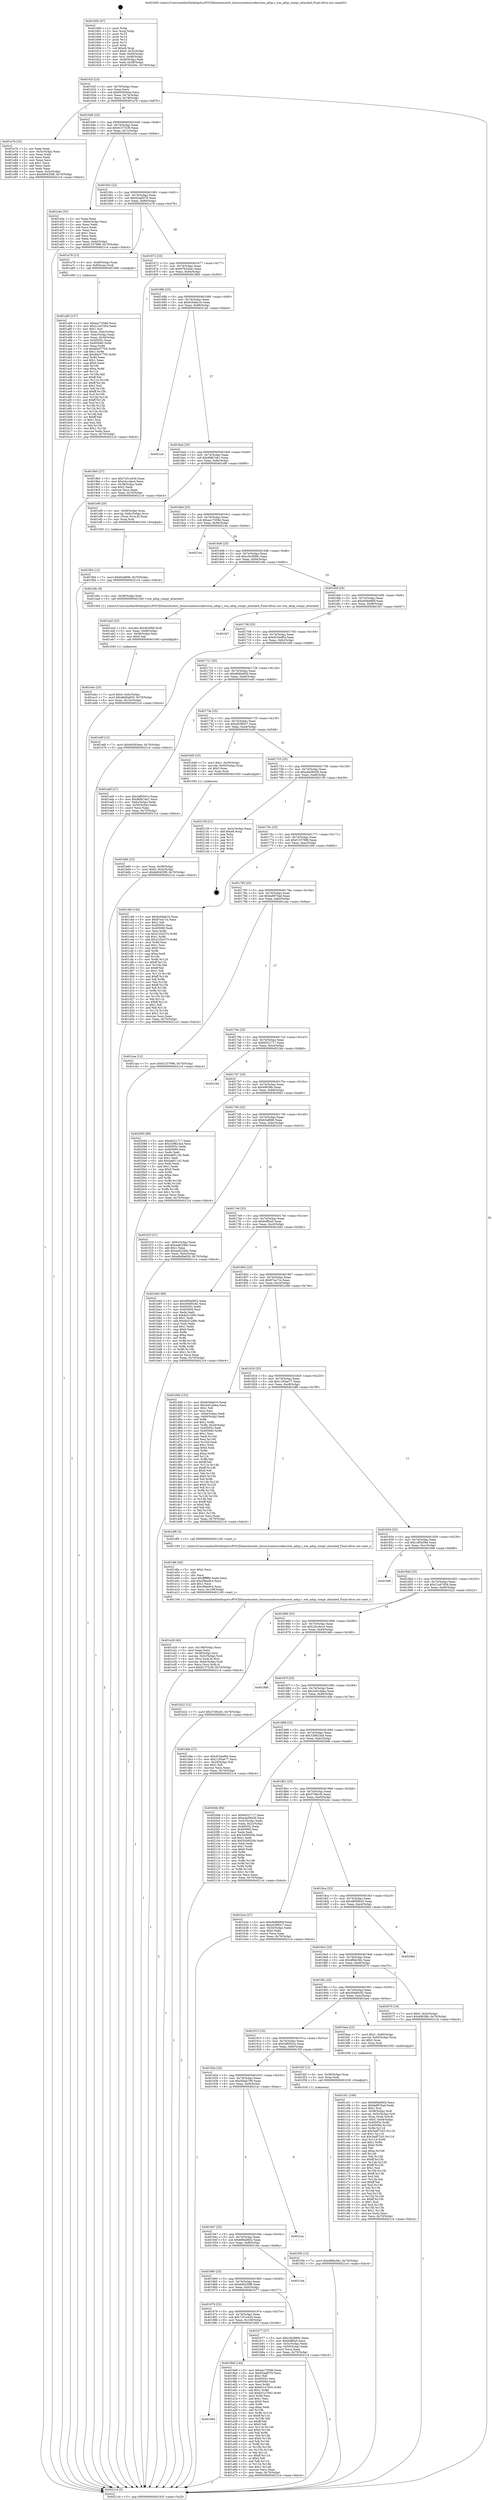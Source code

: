 digraph "0x401600" {
  label = "0x401600 (/mnt/c/Users/mathe/Desktop/tcc/POCII/binaries/extr_linuxsoundsoccodecswm_adsp.c_wm_adsp_compr_attached_Final-ollvm.out::main(0))"
  labelloc = "t"
  node[shape=record]

  Entry [label="",width=0.3,height=0.3,shape=circle,fillcolor=black,style=filled]
  "0x40162f" [label="{
     0x40162f [23]\l
     | [instrs]\l
     &nbsp;&nbsp;0x40162f \<+3\>: mov -0x70(%rbp),%eax\l
     &nbsp;&nbsp;0x401632 \<+2\>: mov %eax,%ecx\l
     &nbsp;&nbsp;0x401634 \<+6\>: sub $0x84593eee,%ecx\l
     &nbsp;&nbsp;0x40163a \<+3\>: mov %eax,-0x74(%rbp)\l
     &nbsp;&nbsp;0x40163d \<+3\>: mov %ecx,-0x78(%rbp)\l
     &nbsp;&nbsp;0x401640 \<+6\>: je 0000000000401e7b \<main+0x87b\>\l
  }"]
  "0x401e7b" [label="{
     0x401e7b [33]\l
     | [instrs]\l
     &nbsp;&nbsp;0x401e7b \<+2\>: xor %eax,%eax\l
     &nbsp;&nbsp;0x401e7d \<+3\>: mov -0x5c(%rbp),%ecx\l
     &nbsp;&nbsp;0x401e80 \<+2\>: mov %eax,%edx\l
     &nbsp;&nbsp;0x401e82 \<+2\>: sub %ecx,%edx\l
     &nbsp;&nbsp;0x401e84 \<+2\>: mov %eax,%ecx\l
     &nbsp;&nbsp;0x401e86 \<+3\>: sub $0x1,%ecx\l
     &nbsp;&nbsp;0x401e89 \<+2\>: add %ecx,%edx\l
     &nbsp;&nbsp;0x401e8b \<+2\>: sub %edx,%eax\l
     &nbsp;&nbsp;0x401e8d \<+3\>: mov %eax,-0x5c(%rbp)\l
     &nbsp;&nbsp;0x401e90 \<+7\>: movl $0x6d0435f8,-0x70(%rbp)\l
     &nbsp;&nbsp;0x401e97 \<+5\>: jmp 00000000004021c4 \<main+0xbc4\>\l
  }"]
  "0x401646" [label="{
     0x401646 [22]\l
     | [instrs]\l
     &nbsp;&nbsp;0x401646 \<+5\>: jmp 000000000040164b \<main+0x4b\>\l
     &nbsp;&nbsp;0x40164b \<+3\>: mov -0x74(%rbp),%eax\l
     &nbsp;&nbsp;0x40164e \<+5\>: sub $0x913731f0,%eax\l
     &nbsp;&nbsp;0x401653 \<+3\>: mov %eax,-0x7c(%rbp)\l
     &nbsp;&nbsp;0x401656 \<+6\>: je 0000000000401e4e \<main+0x84e\>\l
  }"]
  Exit [label="",width=0.3,height=0.3,shape=circle,fillcolor=black,style=filled,peripheries=2]
  "0x401e4e" [label="{
     0x401e4e [33]\l
     | [instrs]\l
     &nbsp;&nbsp;0x401e4e \<+2\>: xor %eax,%eax\l
     &nbsp;&nbsp;0x401e50 \<+3\>: mov -0x64(%rbp),%ecx\l
     &nbsp;&nbsp;0x401e53 \<+2\>: mov %eax,%edx\l
     &nbsp;&nbsp;0x401e55 \<+2\>: sub %ecx,%edx\l
     &nbsp;&nbsp;0x401e57 \<+2\>: mov %eax,%ecx\l
     &nbsp;&nbsp;0x401e59 \<+3\>: sub $0x1,%ecx\l
     &nbsp;&nbsp;0x401e5c \<+2\>: add %ecx,%edx\l
     &nbsp;&nbsp;0x401e5e \<+2\>: sub %edx,%eax\l
     &nbsp;&nbsp;0x401e60 \<+3\>: mov %eax,-0x64(%rbp)\l
     &nbsp;&nbsp;0x401e63 \<+7\>: movl $0xf1337996,-0x70(%rbp)\l
     &nbsp;&nbsp;0x401e6a \<+5\>: jmp 00000000004021c4 \<main+0xbc4\>\l
  }"]
  "0x40165c" [label="{
     0x40165c [22]\l
     | [instrs]\l
     &nbsp;&nbsp;0x40165c \<+5\>: jmp 0000000000401661 \<main+0x61\>\l
     &nbsp;&nbsp;0x401661 \<+3\>: mov -0x74(%rbp),%eax\l
     &nbsp;&nbsp;0x401664 \<+5\>: sub $0x92adf379,%eax\l
     &nbsp;&nbsp;0x401669 \<+3\>: mov %eax,-0x80(%rbp)\l
     &nbsp;&nbsp;0x40166c \<+6\>: je 0000000000401a78 \<main+0x478\>\l
  }"]
  "0x401f3b" [label="{
     0x401f3b [12]\l
     | [instrs]\l
     &nbsp;&nbsp;0x401f3b \<+7\>: movl $0x4f8dc56c,-0x70(%rbp)\l
     &nbsp;&nbsp;0x401f42 \<+5\>: jmp 00000000004021c4 \<main+0xbc4\>\l
  }"]
  "0x401a78" [label="{
     0x401a78 [13]\l
     | [instrs]\l
     &nbsp;&nbsp;0x401a78 \<+4\>: mov -0x48(%rbp),%rax\l
     &nbsp;&nbsp;0x401a7c \<+4\>: mov 0x8(%rax),%rdi\l
     &nbsp;&nbsp;0x401a80 \<+5\>: call 0000000000401060 \<atoi@plt\>\l
     | [calls]\l
     &nbsp;&nbsp;0x401060 \{1\} (unknown)\l
  }"]
  "0x401672" [label="{
     0x401672 [25]\l
     | [instrs]\l
     &nbsp;&nbsp;0x401672 \<+5\>: jmp 0000000000401677 \<main+0x77\>\l
     &nbsp;&nbsp;0x401677 \<+3\>: mov -0x74(%rbp),%eax\l
     &nbsp;&nbsp;0x40167a \<+5\>: sub $0x9762cb4c,%eax\l
     &nbsp;&nbsp;0x40167f \<+6\>: mov %eax,-0x84(%rbp)\l
     &nbsp;&nbsp;0x401685 \<+6\>: je 00000000004019b5 \<main+0x3b5\>\l
  }"]
  "0x401f04" [label="{
     0x401f04 [12]\l
     | [instrs]\l
     &nbsp;&nbsp;0x401f04 \<+7\>: movl $0x63af696,-0x70(%rbp)\l
     &nbsp;&nbsp;0x401f0b \<+5\>: jmp 00000000004021c4 \<main+0xbc4\>\l
  }"]
  "0x4019b5" [label="{
     0x4019b5 [27]\l
     | [instrs]\l
     &nbsp;&nbsp;0x4019b5 \<+5\>: mov $0x7251e434,%eax\l
     &nbsp;&nbsp;0x4019ba \<+5\>: mov $0x24cc4ac4,%ecx\l
     &nbsp;&nbsp;0x4019bf \<+3\>: mov -0x38(%rbp),%edx\l
     &nbsp;&nbsp;0x4019c2 \<+3\>: cmp $0x2,%edx\l
     &nbsp;&nbsp;0x4019c5 \<+3\>: cmovne %ecx,%eax\l
     &nbsp;&nbsp;0x4019c8 \<+3\>: mov %eax,-0x70(%rbp)\l
     &nbsp;&nbsp;0x4019cb \<+5\>: jmp 00000000004021c4 \<main+0xbc4\>\l
  }"]
  "0x40168b" [label="{
     0x40168b [25]\l
     | [instrs]\l
     &nbsp;&nbsp;0x40168b \<+5\>: jmp 0000000000401690 \<main+0x90\>\l
     &nbsp;&nbsp;0x401690 \<+3\>: mov -0x74(%rbp),%eax\l
     &nbsp;&nbsp;0x401693 \<+5\>: sub $0x9c0dab1b,%eax\l
     &nbsp;&nbsp;0x401698 \<+6\>: mov %eax,-0x88(%rbp)\l
     &nbsp;&nbsp;0x40169e \<+6\>: je 00000000004021a0 \<main+0xba0\>\l
  }"]
  "0x4021c4" [label="{
     0x4021c4 [5]\l
     | [instrs]\l
     &nbsp;&nbsp;0x4021c4 \<+5\>: jmp 000000000040162f \<main+0x2f\>\l
  }"]
  "0x401600" [label="{
     0x401600 [47]\l
     | [instrs]\l
     &nbsp;&nbsp;0x401600 \<+1\>: push %rbp\l
     &nbsp;&nbsp;0x401601 \<+3\>: mov %rsp,%rbp\l
     &nbsp;&nbsp;0x401604 \<+2\>: push %r15\l
     &nbsp;&nbsp;0x401606 \<+2\>: push %r14\l
     &nbsp;&nbsp;0x401608 \<+2\>: push %r13\l
     &nbsp;&nbsp;0x40160a \<+2\>: push %r12\l
     &nbsp;&nbsp;0x40160c \<+1\>: push %rbx\l
     &nbsp;&nbsp;0x40160d \<+7\>: sub $0xe8,%rsp\l
     &nbsp;&nbsp;0x401614 \<+7\>: movl $0x0,-0x3c(%rbp)\l
     &nbsp;&nbsp;0x40161b \<+3\>: mov %edi,-0x40(%rbp)\l
     &nbsp;&nbsp;0x40161e \<+4\>: mov %rsi,-0x48(%rbp)\l
     &nbsp;&nbsp;0x401622 \<+3\>: mov -0x40(%rbp),%edi\l
     &nbsp;&nbsp;0x401625 \<+3\>: mov %edi,-0x38(%rbp)\l
     &nbsp;&nbsp;0x401628 \<+7\>: movl $0x9762cb4c,-0x70(%rbp)\l
  }"]
  "0x401ebc" [label="{
     0x401ebc [25]\l
     | [instrs]\l
     &nbsp;&nbsp;0x401ebc \<+7\>: movl $0x0,-0x6c(%rbp)\l
     &nbsp;&nbsp;0x401ec3 \<+7\>: movl $0xd6d0a830,-0x70(%rbp)\l
     &nbsp;&nbsp;0x401eca \<+6\>: mov %eax,-0x10c(%rbp)\l
     &nbsp;&nbsp;0x401ed0 \<+5\>: jmp 00000000004021c4 \<main+0xbc4\>\l
  }"]
  "0x4021a0" [label="{
     0x4021a0\l
  }", style=dashed]
  "0x4016a4" [label="{
     0x4016a4 [25]\l
     | [instrs]\l
     &nbsp;&nbsp;0x4016a4 \<+5\>: jmp 00000000004016a9 \<main+0xa9\>\l
     &nbsp;&nbsp;0x4016a9 \<+3\>: mov -0x74(%rbp),%eax\l
     &nbsp;&nbsp;0x4016ac \<+5\>: sub $0x9fdb7eb1,%eax\l
     &nbsp;&nbsp;0x4016b1 \<+6\>: mov %eax,-0x8c(%rbp)\l
     &nbsp;&nbsp;0x4016b7 \<+6\>: je 0000000000401ef0 \<main+0x8f0\>\l
  }"]
  "0x401ea5" [label="{
     0x401ea5 [23]\l
     | [instrs]\l
     &nbsp;&nbsp;0x401ea5 \<+10\>: movabs $0x4030b6,%rdi\l
     &nbsp;&nbsp;0x401eaf \<+3\>: mov %eax,-0x68(%rbp)\l
     &nbsp;&nbsp;0x401eb2 \<+3\>: mov -0x68(%rbp),%esi\l
     &nbsp;&nbsp;0x401eb5 \<+2\>: mov $0x0,%al\l
     &nbsp;&nbsp;0x401eb7 \<+5\>: call 0000000000401040 \<printf@plt\>\l
     | [calls]\l
     &nbsp;&nbsp;0x401040 \{1\} (unknown)\l
  }"]
  "0x401ef0" [label="{
     0x401ef0 [20]\l
     | [instrs]\l
     &nbsp;&nbsp;0x401ef0 \<+4\>: mov -0x58(%rbp),%rax\l
     &nbsp;&nbsp;0x401ef4 \<+4\>: movslq -0x6c(%rbp),%rcx\l
     &nbsp;&nbsp;0x401ef8 \<+4\>: mov (%rax,%rcx,8),%rax\l
     &nbsp;&nbsp;0x401efc \<+3\>: mov %rax,%rdi\l
     &nbsp;&nbsp;0x401eff \<+5\>: call 0000000000401030 \<free@plt\>\l
     | [calls]\l
     &nbsp;&nbsp;0x401030 \{1\} (unknown)\l
  }"]
  "0x4016bd" [label="{
     0x4016bd [25]\l
     | [instrs]\l
     &nbsp;&nbsp;0x4016bd \<+5\>: jmp 00000000004016c2 \<main+0xc2\>\l
     &nbsp;&nbsp;0x4016c2 \<+3\>: mov -0x74(%rbp),%eax\l
     &nbsp;&nbsp;0x4016c5 \<+5\>: sub $0xaa17058d,%eax\l
     &nbsp;&nbsp;0x4016ca \<+6\>: mov %eax,-0x90(%rbp)\l
     &nbsp;&nbsp;0x4016d0 \<+6\>: je 000000000040214e \<main+0xb4e\>\l
  }"]
  "0x401e26" [label="{
     0x401e26 [40]\l
     | [instrs]\l
     &nbsp;&nbsp;0x401e26 \<+6\>: mov -0x108(%rbp),%ecx\l
     &nbsp;&nbsp;0x401e2c \<+3\>: imul %eax,%ecx\l
     &nbsp;&nbsp;0x401e2f \<+4\>: mov -0x58(%rbp),%rsi\l
     &nbsp;&nbsp;0x401e33 \<+4\>: movslq -0x5c(%rbp),%rdi\l
     &nbsp;&nbsp;0x401e37 \<+4\>: mov (%rsi,%rdi,8),%rsi\l
     &nbsp;&nbsp;0x401e3b \<+4\>: movslq -0x64(%rbp),%rdi\l
     &nbsp;&nbsp;0x401e3f \<+3\>: mov %ecx,(%rsi,%rdi,4)\l
     &nbsp;&nbsp;0x401e42 \<+7\>: movl $0x913731f0,-0x70(%rbp)\l
     &nbsp;&nbsp;0x401e49 \<+5\>: jmp 00000000004021c4 \<main+0xbc4\>\l
  }"]
  "0x40214e" [label="{
     0x40214e\l
  }", style=dashed]
  "0x4016d6" [label="{
     0x4016d6 [25]\l
     | [instrs]\l
     &nbsp;&nbsp;0x4016d6 \<+5\>: jmp 00000000004016db \<main+0xdb\>\l
     &nbsp;&nbsp;0x4016db \<+3\>: mov -0x74(%rbp),%eax\l
     &nbsp;&nbsp;0x4016de \<+5\>: sub $0xc5e3889c,%eax\l
     &nbsp;&nbsp;0x4016e3 \<+6\>: mov %eax,-0x94(%rbp)\l
     &nbsp;&nbsp;0x4016e9 \<+6\>: je 0000000000401e9c \<main+0x89c\>\l
  }"]
  "0x401dfe" [label="{
     0x401dfe [40]\l
     | [instrs]\l
     &nbsp;&nbsp;0x401dfe \<+5\>: mov $0x2,%ecx\l
     &nbsp;&nbsp;0x401e03 \<+1\>: cltd\l
     &nbsp;&nbsp;0x401e04 \<+2\>: idiv %ecx\l
     &nbsp;&nbsp;0x401e06 \<+6\>: imul $0xfffffffe,%edx,%ecx\l
     &nbsp;&nbsp;0x401e0c \<+6\>: add $0xcf9ea9c4,%ecx\l
     &nbsp;&nbsp;0x401e12 \<+3\>: add $0x1,%ecx\l
     &nbsp;&nbsp;0x401e15 \<+6\>: sub $0xcf9ea9c4,%ecx\l
     &nbsp;&nbsp;0x401e1b \<+6\>: mov %ecx,-0x108(%rbp)\l
     &nbsp;&nbsp;0x401e21 \<+5\>: call 0000000000401160 \<next_i\>\l
     | [calls]\l
     &nbsp;&nbsp;0x401160 \{1\} (/mnt/c/Users/mathe/Desktop/tcc/POCII/binaries/extr_linuxsoundsoccodecswm_adsp.c_wm_adsp_compr_attached_Final-ollvm.out::next_i)\l
  }"]
  "0x401e9c" [label="{
     0x401e9c [9]\l
     | [instrs]\l
     &nbsp;&nbsp;0x401e9c \<+4\>: mov -0x58(%rbp),%rdi\l
     &nbsp;&nbsp;0x401ea0 \<+5\>: call 00000000004015e0 \<wm_adsp_compr_attached\>\l
     | [calls]\l
     &nbsp;&nbsp;0x4015e0 \{1\} (/mnt/c/Users/mathe/Desktop/tcc/POCII/binaries/extr_linuxsoundsoccodecswm_adsp.c_wm_adsp_compr_attached_Final-ollvm.out::wm_adsp_compr_attached)\l
  }"]
  "0x4016ef" [label="{
     0x4016ef [25]\l
     | [instrs]\l
     &nbsp;&nbsp;0x4016ef \<+5\>: jmp 00000000004016f4 \<main+0xf4\>\l
     &nbsp;&nbsp;0x4016f4 \<+3\>: mov -0x74(%rbp),%eax\l
     &nbsp;&nbsp;0x4016f7 \<+5\>: sub $0xd0db680f,%eax\l
     &nbsp;&nbsp;0x4016fc \<+6\>: mov %eax,-0x98(%rbp)\l
     &nbsp;&nbsp;0x401702 \<+6\>: je 0000000000401f47 \<main+0x947\>\l
  }"]
  "0x401c01" [label="{
     0x401c01 [169]\l
     | [instrs]\l
     &nbsp;&nbsp;0x401c01 \<+5\>: mov $0x699a0602,%ecx\l
     &nbsp;&nbsp;0x401c06 \<+5\>: mov $0xfa8870ad,%edx\l
     &nbsp;&nbsp;0x401c0b \<+3\>: mov $0x1,%sil\l
     &nbsp;&nbsp;0x401c0e \<+4\>: mov -0x58(%rbp),%rdi\l
     &nbsp;&nbsp;0x401c12 \<+4\>: movslq -0x5c(%rbp),%r8\l
     &nbsp;&nbsp;0x401c16 \<+4\>: mov %rax,(%rdi,%r8,8)\l
     &nbsp;&nbsp;0x401c1a \<+7\>: movl $0x0,-0x64(%rbp)\l
     &nbsp;&nbsp;0x401c21 \<+8\>: mov 0x40505c,%r9d\l
     &nbsp;&nbsp;0x401c29 \<+8\>: mov 0x405060,%r10d\l
     &nbsp;&nbsp;0x401c31 \<+3\>: mov %r9d,%r11d\l
     &nbsp;&nbsp;0x401c34 \<+7\>: add $0x3adf7243,%r11d\l
     &nbsp;&nbsp;0x401c3b \<+4\>: sub $0x1,%r11d\l
     &nbsp;&nbsp;0x401c3f \<+7\>: sub $0x3adf7243,%r11d\l
     &nbsp;&nbsp;0x401c46 \<+4\>: imul %r11d,%r9d\l
     &nbsp;&nbsp;0x401c4a \<+4\>: and $0x1,%r9d\l
     &nbsp;&nbsp;0x401c4e \<+4\>: cmp $0x0,%r9d\l
     &nbsp;&nbsp;0x401c52 \<+3\>: sete %bl\l
     &nbsp;&nbsp;0x401c55 \<+4\>: cmp $0xa,%r10d\l
     &nbsp;&nbsp;0x401c59 \<+4\>: setl %r14b\l
     &nbsp;&nbsp;0x401c5d \<+3\>: mov %bl,%r15b\l
     &nbsp;&nbsp;0x401c60 \<+4\>: xor $0xff,%r15b\l
     &nbsp;&nbsp;0x401c64 \<+3\>: mov %r14b,%r12b\l
     &nbsp;&nbsp;0x401c67 \<+4\>: xor $0xff,%r12b\l
     &nbsp;&nbsp;0x401c6b \<+4\>: xor $0x1,%sil\l
     &nbsp;&nbsp;0x401c6f \<+3\>: mov %r15b,%r13b\l
     &nbsp;&nbsp;0x401c72 \<+4\>: and $0xff,%r13b\l
     &nbsp;&nbsp;0x401c76 \<+3\>: and %sil,%bl\l
     &nbsp;&nbsp;0x401c79 \<+3\>: mov %r12b,%al\l
     &nbsp;&nbsp;0x401c7c \<+2\>: and $0xff,%al\l
     &nbsp;&nbsp;0x401c7e \<+3\>: and %sil,%r14b\l
     &nbsp;&nbsp;0x401c81 \<+3\>: or %bl,%r13b\l
     &nbsp;&nbsp;0x401c84 \<+3\>: or %r14b,%al\l
     &nbsp;&nbsp;0x401c87 \<+3\>: xor %al,%r13b\l
     &nbsp;&nbsp;0x401c8a \<+3\>: or %r12b,%r15b\l
     &nbsp;&nbsp;0x401c8d \<+4\>: xor $0xff,%r15b\l
     &nbsp;&nbsp;0x401c91 \<+4\>: or $0x1,%sil\l
     &nbsp;&nbsp;0x401c95 \<+3\>: and %sil,%r15b\l
     &nbsp;&nbsp;0x401c98 \<+3\>: or %r15b,%r13b\l
     &nbsp;&nbsp;0x401c9b \<+4\>: test $0x1,%r13b\l
     &nbsp;&nbsp;0x401c9f \<+3\>: cmovne %edx,%ecx\l
     &nbsp;&nbsp;0x401ca2 \<+3\>: mov %ecx,-0x70(%rbp)\l
     &nbsp;&nbsp;0x401ca5 \<+5\>: jmp 00000000004021c4 \<main+0xbc4\>\l
  }"]
  "0x401f47" [label="{
     0x401f47\l
  }", style=dashed]
  "0x401708" [label="{
     0x401708 [25]\l
     | [instrs]\l
     &nbsp;&nbsp;0x401708 \<+5\>: jmp 000000000040170d \<main+0x10d\>\l
     &nbsp;&nbsp;0x40170d \<+3\>: mov -0x74(%rbp),%eax\l
     &nbsp;&nbsp;0x401710 \<+5\>: sub $0xd534ef04,%eax\l
     &nbsp;&nbsp;0x401715 \<+6\>: mov %eax,-0x9c(%rbp)\l
     &nbsp;&nbsp;0x40171b \<+6\>: je 0000000000401e6f \<main+0x86f\>\l
  }"]
  "0x401b60" [label="{
     0x401b60 [23]\l
     | [instrs]\l
     &nbsp;&nbsp;0x401b60 \<+4\>: mov %rax,-0x58(%rbp)\l
     &nbsp;&nbsp;0x401b64 \<+7\>: movl $0x0,-0x5c(%rbp)\l
     &nbsp;&nbsp;0x401b6b \<+7\>: movl $0x6d0435f8,-0x70(%rbp)\l
     &nbsp;&nbsp;0x401b72 \<+5\>: jmp 00000000004021c4 \<main+0xbc4\>\l
  }"]
  "0x401e6f" [label="{
     0x401e6f [12]\l
     | [instrs]\l
     &nbsp;&nbsp;0x401e6f \<+7\>: movl $0x84593eee,-0x70(%rbp)\l
     &nbsp;&nbsp;0x401e76 \<+5\>: jmp 00000000004021c4 \<main+0xbc4\>\l
  }"]
  "0x401721" [label="{
     0x401721 [25]\l
     | [instrs]\l
     &nbsp;&nbsp;0x401721 \<+5\>: jmp 0000000000401726 \<main+0x126\>\l
     &nbsp;&nbsp;0x401726 \<+3\>: mov -0x74(%rbp),%eax\l
     &nbsp;&nbsp;0x401729 \<+5\>: sub $0xd6d0a830,%eax\l
     &nbsp;&nbsp;0x40172e \<+6\>: mov %eax,-0xa0(%rbp)\l
     &nbsp;&nbsp;0x401734 \<+6\>: je 0000000000401ed5 \<main+0x8d5\>\l
  }"]
  "0x401a85" [label="{
     0x401a85 [157]\l
     | [instrs]\l
     &nbsp;&nbsp;0x401a85 \<+5\>: mov $0xaa17058d,%ecx\l
     &nbsp;&nbsp;0x401a8a \<+5\>: mov $0x21a47d54,%edx\l
     &nbsp;&nbsp;0x401a8f \<+3\>: mov $0x1,%sil\l
     &nbsp;&nbsp;0x401a92 \<+3\>: mov %eax,-0x4c(%rbp)\l
     &nbsp;&nbsp;0x401a95 \<+3\>: mov -0x4c(%rbp),%eax\l
     &nbsp;&nbsp;0x401a98 \<+3\>: mov %eax,-0x34(%rbp)\l
     &nbsp;&nbsp;0x401a9b \<+7\>: mov 0x40505c,%eax\l
     &nbsp;&nbsp;0x401aa2 \<+8\>: mov 0x405060,%r8d\l
     &nbsp;&nbsp;0x401aaa \<+3\>: mov %eax,%r9d\l
     &nbsp;&nbsp;0x401aad \<+7\>: sub $0xd0e37705,%r9d\l
     &nbsp;&nbsp;0x401ab4 \<+4\>: sub $0x1,%r9d\l
     &nbsp;&nbsp;0x401ab8 \<+7\>: add $0xd0e37705,%r9d\l
     &nbsp;&nbsp;0x401abf \<+4\>: imul %r9d,%eax\l
     &nbsp;&nbsp;0x401ac3 \<+3\>: and $0x1,%eax\l
     &nbsp;&nbsp;0x401ac6 \<+3\>: cmp $0x0,%eax\l
     &nbsp;&nbsp;0x401ac9 \<+4\>: sete %r10b\l
     &nbsp;&nbsp;0x401acd \<+4\>: cmp $0xa,%r8d\l
     &nbsp;&nbsp;0x401ad1 \<+4\>: setl %r11b\l
     &nbsp;&nbsp;0x401ad5 \<+3\>: mov %r10b,%bl\l
     &nbsp;&nbsp;0x401ad8 \<+3\>: xor $0xff,%bl\l
     &nbsp;&nbsp;0x401adb \<+3\>: mov %r11b,%r14b\l
     &nbsp;&nbsp;0x401ade \<+4\>: xor $0xff,%r14b\l
     &nbsp;&nbsp;0x401ae2 \<+4\>: xor $0x1,%sil\l
     &nbsp;&nbsp;0x401ae6 \<+3\>: mov %bl,%r15b\l
     &nbsp;&nbsp;0x401ae9 \<+4\>: and $0xff,%r15b\l
     &nbsp;&nbsp;0x401aed \<+3\>: and %sil,%r10b\l
     &nbsp;&nbsp;0x401af0 \<+3\>: mov %r14b,%r12b\l
     &nbsp;&nbsp;0x401af3 \<+4\>: and $0xff,%r12b\l
     &nbsp;&nbsp;0x401af7 \<+3\>: and %sil,%r11b\l
     &nbsp;&nbsp;0x401afa \<+3\>: or %r10b,%r15b\l
     &nbsp;&nbsp;0x401afd \<+3\>: or %r11b,%r12b\l
     &nbsp;&nbsp;0x401b00 \<+3\>: xor %r12b,%r15b\l
     &nbsp;&nbsp;0x401b03 \<+3\>: or %r14b,%bl\l
     &nbsp;&nbsp;0x401b06 \<+3\>: xor $0xff,%bl\l
     &nbsp;&nbsp;0x401b09 \<+4\>: or $0x1,%sil\l
     &nbsp;&nbsp;0x401b0d \<+3\>: and %sil,%bl\l
     &nbsp;&nbsp;0x401b10 \<+3\>: or %bl,%r15b\l
     &nbsp;&nbsp;0x401b13 \<+4\>: test $0x1,%r15b\l
     &nbsp;&nbsp;0x401b17 \<+3\>: cmovne %edx,%ecx\l
     &nbsp;&nbsp;0x401b1a \<+3\>: mov %ecx,-0x70(%rbp)\l
     &nbsp;&nbsp;0x401b1d \<+5\>: jmp 00000000004021c4 \<main+0xbc4\>\l
  }"]
  "0x401ed5" [label="{
     0x401ed5 [27]\l
     | [instrs]\l
     &nbsp;&nbsp;0x401ed5 \<+5\>: mov $0x5df0501e,%eax\l
     &nbsp;&nbsp;0x401eda \<+5\>: mov $0x9fdb7eb1,%ecx\l
     &nbsp;&nbsp;0x401edf \<+3\>: mov -0x6c(%rbp),%edx\l
     &nbsp;&nbsp;0x401ee2 \<+3\>: cmp -0x50(%rbp),%edx\l
     &nbsp;&nbsp;0x401ee5 \<+3\>: cmovl %ecx,%eax\l
     &nbsp;&nbsp;0x401ee8 \<+3\>: mov %eax,-0x70(%rbp)\l
     &nbsp;&nbsp;0x401eeb \<+5\>: jmp 00000000004021c4 \<main+0xbc4\>\l
  }"]
  "0x40173a" [label="{
     0x40173a [25]\l
     | [instrs]\l
     &nbsp;&nbsp;0x40173a \<+5\>: jmp 000000000040173f \<main+0x13f\>\l
     &nbsp;&nbsp;0x40173f \<+3\>: mov -0x74(%rbp),%eax\l
     &nbsp;&nbsp;0x401742 \<+5\>: sub $0xe02f60c7,%eax\l
     &nbsp;&nbsp;0x401747 \<+6\>: mov %eax,-0xa4(%rbp)\l
     &nbsp;&nbsp;0x40174d \<+6\>: je 0000000000401b49 \<main+0x549\>\l
  }"]
  "0x401992" [label="{
     0x401992\l
  }", style=dashed]
  "0x401b49" [label="{
     0x401b49 [23]\l
     | [instrs]\l
     &nbsp;&nbsp;0x401b49 \<+7\>: movl $0x1,-0x50(%rbp)\l
     &nbsp;&nbsp;0x401b50 \<+4\>: movslq -0x50(%rbp),%rax\l
     &nbsp;&nbsp;0x401b54 \<+4\>: shl $0x3,%rax\l
     &nbsp;&nbsp;0x401b58 \<+3\>: mov %rax,%rdi\l
     &nbsp;&nbsp;0x401b5b \<+5\>: call 0000000000401050 \<malloc@plt\>\l
     | [calls]\l
     &nbsp;&nbsp;0x401050 \{1\} (unknown)\l
  }"]
  "0x401753" [label="{
     0x401753 [25]\l
     | [instrs]\l
     &nbsp;&nbsp;0x401753 \<+5\>: jmp 0000000000401758 \<main+0x158\>\l
     &nbsp;&nbsp;0x401758 \<+3\>: mov -0x74(%rbp),%eax\l
     &nbsp;&nbsp;0x40175b \<+5\>: sub $0xe4a58436,%eax\l
     &nbsp;&nbsp;0x401760 \<+6\>: mov %eax,-0xa8(%rbp)\l
     &nbsp;&nbsp;0x401766 \<+6\>: je 0000000000402139 \<main+0xb39\>\l
  }"]
  "0x4019e8" [label="{
     0x4019e8 [144]\l
     | [instrs]\l
     &nbsp;&nbsp;0x4019e8 \<+5\>: mov $0xaa17058d,%eax\l
     &nbsp;&nbsp;0x4019ed \<+5\>: mov $0x92adf379,%ecx\l
     &nbsp;&nbsp;0x4019f2 \<+2\>: mov $0x1,%dl\l
     &nbsp;&nbsp;0x4019f4 \<+7\>: mov 0x40505c,%esi\l
     &nbsp;&nbsp;0x4019fb \<+7\>: mov 0x405060,%edi\l
     &nbsp;&nbsp;0x401a02 \<+3\>: mov %esi,%r8d\l
     &nbsp;&nbsp;0x401a05 \<+7\>: add $0xb51a7002,%r8d\l
     &nbsp;&nbsp;0x401a0c \<+4\>: sub $0x1,%r8d\l
     &nbsp;&nbsp;0x401a10 \<+7\>: sub $0xb51a7002,%r8d\l
     &nbsp;&nbsp;0x401a17 \<+4\>: imul %r8d,%esi\l
     &nbsp;&nbsp;0x401a1b \<+3\>: and $0x1,%esi\l
     &nbsp;&nbsp;0x401a1e \<+3\>: cmp $0x0,%esi\l
     &nbsp;&nbsp;0x401a21 \<+4\>: sete %r9b\l
     &nbsp;&nbsp;0x401a25 \<+3\>: cmp $0xa,%edi\l
     &nbsp;&nbsp;0x401a28 \<+4\>: setl %r10b\l
     &nbsp;&nbsp;0x401a2c \<+3\>: mov %r9b,%r11b\l
     &nbsp;&nbsp;0x401a2f \<+4\>: xor $0xff,%r11b\l
     &nbsp;&nbsp;0x401a33 \<+3\>: mov %r10b,%bl\l
     &nbsp;&nbsp;0x401a36 \<+3\>: xor $0xff,%bl\l
     &nbsp;&nbsp;0x401a39 \<+3\>: xor $0x0,%dl\l
     &nbsp;&nbsp;0x401a3c \<+3\>: mov %r11b,%r14b\l
     &nbsp;&nbsp;0x401a3f \<+4\>: and $0x0,%r14b\l
     &nbsp;&nbsp;0x401a43 \<+3\>: and %dl,%r9b\l
     &nbsp;&nbsp;0x401a46 \<+3\>: mov %bl,%r15b\l
     &nbsp;&nbsp;0x401a49 \<+4\>: and $0x0,%r15b\l
     &nbsp;&nbsp;0x401a4d \<+3\>: and %dl,%r10b\l
     &nbsp;&nbsp;0x401a50 \<+3\>: or %r9b,%r14b\l
     &nbsp;&nbsp;0x401a53 \<+3\>: or %r10b,%r15b\l
     &nbsp;&nbsp;0x401a56 \<+3\>: xor %r15b,%r14b\l
     &nbsp;&nbsp;0x401a59 \<+3\>: or %bl,%r11b\l
     &nbsp;&nbsp;0x401a5c \<+4\>: xor $0xff,%r11b\l
     &nbsp;&nbsp;0x401a60 \<+3\>: or $0x0,%dl\l
     &nbsp;&nbsp;0x401a63 \<+3\>: and %dl,%r11b\l
     &nbsp;&nbsp;0x401a66 \<+3\>: or %r11b,%r14b\l
     &nbsp;&nbsp;0x401a69 \<+4\>: test $0x1,%r14b\l
     &nbsp;&nbsp;0x401a6d \<+3\>: cmovne %ecx,%eax\l
     &nbsp;&nbsp;0x401a70 \<+3\>: mov %eax,-0x70(%rbp)\l
     &nbsp;&nbsp;0x401a73 \<+5\>: jmp 00000000004021c4 \<main+0xbc4\>\l
  }"]
  "0x402139" [label="{
     0x402139 [21]\l
     | [instrs]\l
     &nbsp;&nbsp;0x402139 \<+3\>: mov -0x2c(%rbp),%eax\l
     &nbsp;&nbsp;0x40213c \<+7\>: add $0xe8,%rsp\l
     &nbsp;&nbsp;0x402143 \<+1\>: pop %rbx\l
     &nbsp;&nbsp;0x402144 \<+2\>: pop %r12\l
     &nbsp;&nbsp;0x402146 \<+2\>: pop %r13\l
     &nbsp;&nbsp;0x402148 \<+2\>: pop %r14\l
     &nbsp;&nbsp;0x40214a \<+2\>: pop %r15\l
     &nbsp;&nbsp;0x40214c \<+1\>: pop %rbp\l
     &nbsp;&nbsp;0x40214d \<+1\>: ret\l
  }"]
  "0x40176c" [label="{
     0x40176c [25]\l
     | [instrs]\l
     &nbsp;&nbsp;0x40176c \<+5\>: jmp 0000000000401771 \<main+0x171\>\l
     &nbsp;&nbsp;0x401771 \<+3\>: mov -0x74(%rbp),%eax\l
     &nbsp;&nbsp;0x401774 \<+5\>: sub $0xf1337996,%eax\l
     &nbsp;&nbsp;0x401779 \<+6\>: mov %eax,-0xac(%rbp)\l
     &nbsp;&nbsp;0x40177f \<+6\>: je 0000000000401cb6 \<main+0x6b6\>\l
  }"]
  "0x401979" [label="{
     0x401979 [25]\l
     | [instrs]\l
     &nbsp;&nbsp;0x401979 \<+5\>: jmp 000000000040197e \<main+0x37e\>\l
     &nbsp;&nbsp;0x40197e \<+3\>: mov -0x74(%rbp),%eax\l
     &nbsp;&nbsp;0x401981 \<+5\>: sub $0x7251e434,%eax\l
     &nbsp;&nbsp;0x401986 \<+6\>: mov %eax,-0x100(%rbp)\l
     &nbsp;&nbsp;0x40198c \<+6\>: je 00000000004019e8 \<main+0x3e8\>\l
  }"]
  "0x401cb6" [label="{
     0x401cb6 [144]\l
     | [instrs]\l
     &nbsp;&nbsp;0x401cb6 \<+5\>: mov $0x9c0dab1b,%eax\l
     &nbsp;&nbsp;0x401cbb \<+5\>: mov $0x87ea71e,%ecx\l
     &nbsp;&nbsp;0x401cc0 \<+2\>: mov $0x1,%dl\l
     &nbsp;&nbsp;0x401cc2 \<+7\>: mov 0x40505c,%esi\l
     &nbsp;&nbsp;0x401cc9 \<+7\>: mov 0x405060,%edi\l
     &nbsp;&nbsp;0x401cd0 \<+3\>: mov %esi,%r8d\l
     &nbsp;&nbsp;0x401cd3 \<+7\>: sub $0x21f2d370,%r8d\l
     &nbsp;&nbsp;0x401cda \<+4\>: sub $0x1,%r8d\l
     &nbsp;&nbsp;0x401cde \<+7\>: add $0x21f2d370,%r8d\l
     &nbsp;&nbsp;0x401ce5 \<+4\>: imul %r8d,%esi\l
     &nbsp;&nbsp;0x401ce9 \<+3\>: and $0x1,%esi\l
     &nbsp;&nbsp;0x401cec \<+3\>: cmp $0x0,%esi\l
     &nbsp;&nbsp;0x401cef \<+4\>: sete %r9b\l
     &nbsp;&nbsp;0x401cf3 \<+3\>: cmp $0xa,%edi\l
     &nbsp;&nbsp;0x401cf6 \<+4\>: setl %r10b\l
     &nbsp;&nbsp;0x401cfa \<+3\>: mov %r9b,%r11b\l
     &nbsp;&nbsp;0x401cfd \<+4\>: xor $0xff,%r11b\l
     &nbsp;&nbsp;0x401d01 \<+3\>: mov %r10b,%bl\l
     &nbsp;&nbsp;0x401d04 \<+3\>: xor $0xff,%bl\l
     &nbsp;&nbsp;0x401d07 \<+3\>: xor $0x1,%dl\l
     &nbsp;&nbsp;0x401d0a \<+3\>: mov %r11b,%r14b\l
     &nbsp;&nbsp;0x401d0d \<+4\>: and $0xff,%r14b\l
     &nbsp;&nbsp;0x401d11 \<+3\>: and %dl,%r9b\l
     &nbsp;&nbsp;0x401d14 \<+3\>: mov %bl,%r15b\l
     &nbsp;&nbsp;0x401d17 \<+4\>: and $0xff,%r15b\l
     &nbsp;&nbsp;0x401d1b \<+3\>: and %dl,%r10b\l
     &nbsp;&nbsp;0x401d1e \<+3\>: or %r9b,%r14b\l
     &nbsp;&nbsp;0x401d21 \<+3\>: or %r10b,%r15b\l
     &nbsp;&nbsp;0x401d24 \<+3\>: xor %r15b,%r14b\l
     &nbsp;&nbsp;0x401d27 \<+3\>: or %bl,%r11b\l
     &nbsp;&nbsp;0x401d2a \<+4\>: xor $0xff,%r11b\l
     &nbsp;&nbsp;0x401d2e \<+3\>: or $0x1,%dl\l
     &nbsp;&nbsp;0x401d31 \<+3\>: and %dl,%r11b\l
     &nbsp;&nbsp;0x401d34 \<+3\>: or %r11b,%r14b\l
     &nbsp;&nbsp;0x401d37 \<+4\>: test $0x1,%r14b\l
     &nbsp;&nbsp;0x401d3b \<+3\>: cmovne %ecx,%eax\l
     &nbsp;&nbsp;0x401d3e \<+3\>: mov %eax,-0x70(%rbp)\l
     &nbsp;&nbsp;0x401d41 \<+5\>: jmp 00000000004021c4 \<main+0xbc4\>\l
  }"]
  "0x401785" [label="{
     0x401785 [25]\l
     | [instrs]\l
     &nbsp;&nbsp;0x401785 \<+5\>: jmp 000000000040178a \<main+0x18a\>\l
     &nbsp;&nbsp;0x40178a \<+3\>: mov -0x74(%rbp),%eax\l
     &nbsp;&nbsp;0x40178d \<+5\>: sub $0xfa8870ad,%eax\l
     &nbsp;&nbsp;0x401792 \<+6\>: mov %eax,-0xb0(%rbp)\l
     &nbsp;&nbsp;0x401798 \<+6\>: je 0000000000401caa \<main+0x6aa\>\l
  }"]
  "0x401b77" [label="{
     0x401b77 [27]\l
     | [instrs]\l
     &nbsp;&nbsp;0x401b77 \<+5\>: mov $0xc5e3889c,%eax\l
     &nbsp;&nbsp;0x401b7c \<+5\>: mov $0x64ff3a5,%ecx\l
     &nbsp;&nbsp;0x401b81 \<+3\>: mov -0x5c(%rbp),%edx\l
     &nbsp;&nbsp;0x401b84 \<+3\>: cmp -0x50(%rbp),%edx\l
     &nbsp;&nbsp;0x401b87 \<+3\>: cmovl %ecx,%eax\l
     &nbsp;&nbsp;0x401b8a \<+3\>: mov %eax,-0x70(%rbp)\l
     &nbsp;&nbsp;0x401b8d \<+5\>: jmp 00000000004021c4 \<main+0xbc4\>\l
  }"]
  "0x401caa" [label="{
     0x401caa [12]\l
     | [instrs]\l
     &nbsp;&nbsp;0x401caa \<+7\>: movl $0xf1337996,-0x70(%rbp)\l
     &nbsp;&nbsp;0x401cb1 \<+5\>: jmp 00000000004021c4 \<main+0xbc4\>\l
  }"]
  "0x40179e" [label="{
     0x40179e [25]\l
     | [instrs]\l
     &nbsp;&nbsp;0x40179e \<+5\>: jmp 00000000004017a3 \<main+0x1a3\>\l
     &nbsp;&nbsp;0x4017a3 \<+3\>: mov -0x74(%rbp),%eax\l
     &nbsp;&nbsp;0x4017a6 \<+5\>: sub $0xfd321717,%eax\l
     &nbsp;&nbsp;0x4017ab \<+6\>: mov %eax,-0xb4(%rbp)\l
     &nbsp;&nbsp;0x4017b1 \<+6\>: je 00000000004021bd \<main+0xbbd\>\l
  }"]
  "0x401960" [label="{
     0x401960 [25]\l
     | [instrs]\l
     &nbsp;&nbsp;0x401960 \<+5\>: jmp 0000000000401965 \<main+0x365\>\l
     &nbsp;&nbsp;0x401965 \<+3\>: mov -0x74(%rbp),%eax\l
     &nbsp;&nbsp;0x401968 \<+5\>: sub $0x6d0435f8,%eax\l
     &nbsp;&nbsp;0x40196d \<+6\>: mov %eax,-0xfc(%rbp)\l
     &nbsp;&nbsp;0x401973 \<+6\>: je 0000000000401b77 \<main+0x577\>\l
  }"]
  "0x4021bd" [label="{
     0x4021bd\l
  }", style=dashed]
  "0x4017b7" [label="{
     0x4017b7 [25]\l
     | [instrs]\l
     &nbsp;&nbsp;0x4017b7 \<+5\>: jmp 00000000004017bc \<main+0x1bc\>\l
     &nbsp;&nbsp;0x4017bc \<+3\>: mov -0x74(%rbp),%eax\l
     &nbsp;&nbsp;0x4017bf \<+5\>: sub $0x49038b,%eax\l
     &nbsp;&nbsp;0x4017c4 \<+6\>: mov %eax,-0xb8(%rbp)\l
     &nbsp;&nbsp;0x4017ca \<+6\>: je 0000000000402083 \<main+0xa83\>\l
  }"]
  "0x40216a" [label="{
     0x40216a\l
  }", style=dashed]
  "0x402083" [label="{
     0x402083 [88]\l
     | [instrs]\l
     &nbsp;&nbsp;0x402083 \<+5\>: mov $0xfd321717,%eax\l
     &nbsp;&nbsp;0x402088 \<+5\>: mov $0x329823a4,%ecx\l
     &nbsp;&nbsp;0x40208d \<+7\>: mov 0x40505c,%edx\l
     &nbsp;&nbsp;0x402094 \<+7\>: mov 0x405060,%esi\l
     &nbsp;&nbsp;0x40209b \<+2\>: mov %edx,%edi\l
     &nbsp;&nbsp;0x40209d \<+6\>: sub $0xbe6f1142,%edi\l
     &nbsp;&nbsp;0x4020a3 \<+3\>: sub $0x1,%edi\l
     &nbsp;&nbsp;0x4020a6 \<+6\>: add $0xbe6f1142,%edi\l
     &nbsp;&nbsp;0x4020ac \<+3\>: imul %edi,%edx\l
     &nbsp;&nbsp;0x4020af \<+3\>: and $0x1,%edx\l
     &nbsp;&nbsp;0x4020b2 \<+3\>: cmp $0x0,%edx\l
     &nbsp;&nbsp;0x4020b5 \<+4\>: sete %r8b\l
     &nbsp;&nbsp;0x4020b9 \<+3\>: cmp $0xa,%esi\l
     &nbsp;&nbsp;0x4020bc \<+4\>: setl %r9b\l
     &nbsp;&nbsp;0x4020c0 \<+3\>: mov %r8b,%r10b\l
     &nbsp;&nbsp;0x4020c3 \<+3\>: and %r9b,%r10b\l
     &nbsp;&nbsp;0x4020c6 \<+3\>: xor %r9b,%r8b\l
     &nbsp;&nbsp;0x4020c9 \<+3\>: or %r8b,%r10b\l
     &nbsp;&nbsp;0x4020cc \<+4\>: test $0x1,%r10b\l
     &nbsp;&nbsp;0x4020d0 \<+3\>: cmovne %ecx,%eax\l
     &nbsp;&nbsp;0x4020d3 \<+3\>: mov %eax,-0x70(%rbp)\l
     &nbsp;&nbsp;0x4020d6 \<+5\>: jmp 00000000004021c4 \<main+0xbc4\>\l
  }"]
  "0x4017d0" [label="{
     0x4017d0 [25]\l
     | [instrs]\l
     &nbsp;&nbsp;0x4017d0 \<+5\>: jmp 00000000004017d5 \<main+0x1d5\>\l
     &nbsp;&nbsp;0x4017d5 \<+3\>: mov -0x74(%rbp),%eax\l
     &nbsp;&nbsp;0x4017d8 \<+5\>: sub $0x63af696,%eax\l
     &nbsp;&nbsp;0x4017dd \<+6\>: mov %eax,-0xbc(%rbp)\l
     &nbsp;&nbsp;0x4017e3 \<+6\>: je 0000000000401f10 \<main+0x910\>\l
  }"]
  "0x401947" [label="{
     0x401947 [25]\l
     | [instrs]\l
     &nbsp;&nbsp;0x401947 \<+5\>: jmp 000000000040194c \<main+0x34c\>\l
     &nbsp;&nbsp;0x40194c \<+3\>: mov -0x74(%rbp),%eax\l
     &nbsp;&nbsp;0x40194f \<+5\>: sub $0x699a0602,%eax\l
     &nbsp;&nbsp;0x401954 \<+6\>: mov %eax,-0xf8(%rbp)\l
     &nbsp;&nbsp;0x40195a \<+6\>: je 000000000040216a \<main+0xb6a\>\l
  }"]
  "0x401f10" [label="{
     0x401f10 [31]\l
     | [instrs]\l
     &nbsp;&nbsp;0x401f10 \<+3\>: mov -0x6c(%rbp),%eax\l
     &nbsp;&nbsp;0x401f13 \<+5\>: sub $0xaa8229dc,%eax\l
     &nbsp;&nbsp;0x401f18 \<+3\>: add $0x1,%eax\l
     &nbsp;&nbsp;0x401f1b \<+5\>: add $0xaa8229dc,%eax\l
     &nbsp;&nbsp;0x401f20 \<+3\>: mov %eax,-0x6c(%rbp)\l
     &nbsp;&nbsp;0x401f23 \<+7\>: movl $0xd6d0a830,-0x70(%rbp)\l
     &nbsp;&nbsp;0x401f2a \<+5\>: jmp 00000000004021c4 \<main+0xbc4\>\l
  }"]
  "0x4017e9" [label="{
     0x4017e9 [25]\l
     | [instrs]\l
     &nbsp;&nbsp;0x4017e9 \<+5\>: jmp 00000000004017ee \<main+0x1ee\>\l
     &nbsp;&nbsp;0x4017ee \<+3\>: mov -0x74(%rbp),%eax\l
     &nbsp;&nbsp;0x4017f1 \<+5\>: sub $0x64ff3a5,%eax\l
     &nbsp;&nbsp;0x4017f6 \<+6\>: mov %eax,-0xc0(%rbp)\l
     &nbsp;&nbsp;0x4017fc \<+6\>: je 0000000000401b92 \<main+0x592\>\l
  }"]
  "0x4021ac" [label="{
     0x4021ac\l
  }", style=dashed]
  "0x401b92" [label="{
     0x401b92 [88]\l
     | [instrs]\l
     &nbsp;&nbsp;0x401b92 \<+5\>: mov $0x699a0602,%eax\l
     &nbsp;&nbsp;0x401b97 \<+5\>: mov $0x59480c92,%ecx\l
     &nbsp;&nbsp;0x401b9c \<+7\>: mov 0x40505c,%edx\l
     &nbsp;&nbsp;0x401ba3 \<+7\>: mov 0x405060,%esi\l
     &nbsp;&nbsp;0x401baa \<+2\>: mov %edx,%edi\l
     &nbsp;&nbsp;0x401bac \<+6\>: sub $0xda512d9c,%edi\l
     &nbsp;&nbsp;0x401bb2 \<+3\>: sub $0x1,%edi\l
     &nbsp;&nbsp;0x401bb5 \<+6\>: add $0xda512d9c,%edi\l
     &nbsp;&nbsp;0x401bbb \<+3\>: imul %edi,%edx\l
     &nbsp;&nbsp;0x401bbe \<+3\>: and $0x1,%edx\l
     &nbsp;&nbsp;0x401bc1 \<+3\>: cmp $0x0,%edx\l
     &nbsp;&nbsp;0x401bc4 \<+4\>: sete %r8b\l
     &nbsp;&nbsp;0x401bc8 \<+3\>: cmp $0xa,%esi\l
     &nbsp;&nbsp;0x401bcb \<+4\>: setl %r9b\l
     &nbsp;&nbsp;0x401bcf \<+3\>: mov %r8b,%r10b\l
     &nbsp;&nbsp;0x401bd2 \<+3\>: and %r9b,%r10b\l
     &nbsp;&nbsp;0x401bd5 \<+3\>: xor %r9b,%r8b\l
     &nbsp;&nbsp;0x401bd8 \<+3\>: or %r8b,%r10b\l
     &nbsp;&nbsp;0x401bdb \<+4\>: test $0x1,%r10b\l
     &nbsp;&nbsp;0x401bdf \<+3\>: cmovne %ecx,%eax\l
     &nbsp;&nbsp;0x401be2 \<+3\>: mov %eax,-0x70(%rbp)\l
     &nbsp;&nbsp;0x401be5 \<+5\>: jmp 00000000004021c4 \<main+0xbc4\>\l
  }"]
  "0x401802" [label="{
     0x401802 [25]\l
     | [instrs]\l
     &nbsp;&nbsp;0x401802 \<+5\>: jmp 0000000000401807 \<main+0x207\>\l
     &nbsp;&nbsp;0x401807 \<+3\>: mov -0x74(%rbp),%eax\l
     &nbsp;&nbsp;0x40180a \<+5\>: sub $0x87ea71e,%eax\l
     &nbsp;&nbsp;0x40180f \<+6\>: mov %eax,-0xc4(%rbp)\l
     &nbsp;&nbsp;0x401815 \<+6\>: je 0000000000401d46 \<main+0x746\>\l
  }"]
  "0x40192e" [label="{
     0x40192e [25]\l
     | [instrs]\l
     &nbsp;&nbsp;0x40192e \<+5\>: jmp 0000000000401933 \<main+0x333\>\l
     &nbsp;&nbsp;0x401933 \<+3\>: mov -0x74(%rbp),%eax\l
     &nbsp;&nbsp;0x401936 \<+5\>: sub $0x5f4ab799,%eax\l
     &nbsp;&nbsp;0x40193b \<+6\>: mov %eax,-0xf4(%rbp)\l
     &nbsp;&nbsp;0x401941 \<+6\>: je 00000000004021ac \<main+0xbac\>\l
  }"]
  "0x401d46" [label="{
     0x401d46 [152]\l
     | [instrs]\l
     &nbsp;&nbsp;0x401d46 \<+5\>: mov $0x9c0dab1b,%eax\l
     &nbsp;&nbsp;0x401d4b \<+5\>: mov $0x2e61daba,%ecx\l
     &nbsp;&nbsp;0x401d50 \<+2\>: mov $0x1,%dl\l
     &nbsp;&nbsp;0x401d52 \<+2\>: xor %esi,%esi\l
     &nbsp;&nbsp;0x401d54 \<+3\>: mov -0x64(%rbp),%edi\l
     &nbsp;&nbsp;0x401d57 \<+3\>: cmp -0x60(%rbp),%edi\l
     &nbsp;&nbsp;0x401d5a \<+4\>: setl %r8b\l
     &nbsp;&nbsp;0x401d5e \<+4\>: and $0x1,%r8b\l
     &nbsp;&nbsp;0x401d62 \<+4\>: mov %r8b,-0x2d(%rbp)\l
     &nbsp;&nbsp;0x401d66 \<+7\>: mov 0x40505c,%edi\l
     &nbsp;&nbsp;0x401d6d \<+8\>: mov 0x405060,%r9d\l
     &nbsp;&nbsp;0x401d75 \<+3\>: sub $0x1,%esi\l
     &nbsp;&nbsp;0x401d78 \<+3\>: mov %edi,%r10d\l
     &nbsp;&nbsp;0x401d7b \<+3\>: add %esi,%r10d\l
     &nbsp;&nbsp;0x401d7e \<+4\>: imul %r10d,%edi\l
     &nbsp;&nbsp;0x401d82 \<+3\>: and $0x1,%edi\l
     &nbsp;&nbsp;0x401d85 \<+3\>: cmp $0x0,%edi\l
     &nbsp;&nbsp;0x401d88 \<+4\>: sete %r8b\l
     &nbsp;&nbsp;0x401d8c \<+4\>: cmp $0xa,%r9d\l
     &nbsp;&nbsp;0x401d90 \<+4\>: setl %r11b\l
     &nbsp;&nbsp;0x401d94 \<+3\>: mov %r8b,%bl\l
     &nbsp;&nbsp;0x401d97 \<+3\>: xor $0xff,%bl\l
     &nbsp;&nbsp;0x401d9a \<+3\>: mov %r11b,%r14b\l
     &nbsp;&nbsp;0x401d9d \<+4\>: xor $0xff,%r14b\l
     &nbsp;&nbsp;0x401da1 \<+3\>: xor $0x0,%dl\l
     &nbsp;&nbsp;0x401da4 \<+3\>: mov %bl,%r15b\l
     &nbsp;&nbsp;0x401da7 \<+4\>: and $0x0,%r15b\l
     &nbsp;&nbsp;0x401dab \<+3\>: and %dl,%r8b\l
     &nbsp;&nbsp;0x401dae \<+3\>: mov %r14b,%r12b\l
     &nbsp;&nbsp;0x401db1 \<+4\>: and $0x0,%r12b\l
     &nbsp;&nbsp;0x401db5 \<+3\>: and %dl,%r11b\l
     &nbsp;&nbsp;0x401db8 \<+3\>: or %r8b,%r15b\l
     &nbsp;&nbsp;0x401dbb \<+3\>: or %r11b,%r12b\l
     &nbsp;&nbsp;0x401dbe \<+3\>: xor %r12b,%r15b\l
     &nbsp;&nbsp;0x401dc1 \<+3\>: or %r14b,%bl\l
     &nbsp;&nbsp;0x401dc4 \<+3\>: xor $0xff,%bl\l
     &nbsp;&nbsp;0x401dc7 \<+3\>: or $0x0,%dl\l
     &nbsp;&nbsp;0x401dca \<+2\>: and %dl,%bl\l
     &nbsp;&nbsp;0x401dcc \<+3\>: or %bl,%r15b\l
     &nbsp;&nbsp;0x401dcf \<+4\>: test $0x1,%r15b\l
     &nbsp;&nbsp;0x401dd3 \<+3\>: cmovne %ecx,%eax\l
     &nbsp;&nbsp;0x401dd6 \<+3\>: mov %eax,-0x70(%rbp)\l
     &nbsp;&nbsp;0x401dd9 \<+5\>: jmp 00000000004021c4 \<main+0xbc4\>\l
  }"]
  "0x40181b" [label="{
     0x40181b [25]\l
     | [instrs]\l
     &nbsp;&nbsp;0x40181b \<+5\>: jmp 0000000000401820 \<main+0x220\>\l
     &nbsp;&nbsp;0x401820 \<+3\>: mov -0x74(%rbp),%eax\l
     &nbsp;&nbsp;0x401823 \<+5\>: sub $0x1195ae77,%eax\l
     &nbsp;&nbsp;0x401828 \<+6\>: mov %eax,-0xc8(%rbp)\l
     &nbsp;&nbsp;0x40182e \<+6\>: je 0000000000401df9 \<main+0x7f9\>\l
  }"]
  "0x401f2f" [label="{
     0x401f2f [12]\l
     | [instrs]\l
     &nbsp;&nbsp;0x401f2f \<+4\>: mov -0x58(%rbp),%rax\l
     &nbsp;&nbsp;0x401f33 \<+3\>: mov %rax,%rdi\l
     &nbsp;&nbsp;0x401f36 \<+5\>: call 0000000000401030 \<free@plt\>\l
     | [calls]\l
     &nbsp;&nbsp;0x401030 \{1\} (unknown)\l
  }"]
  "0x401df9" [label="{
     0x401df9 [5]\l
     | [instrs]\l
     &nbsp;&nbsp;0x401df9 \<+5\>: call 0000000000401160 \<next_i\>\l
     | [calls]\l
     &nbsp;&nbsp;0x401160 \{1\} (/mnt/c/Users/mathe/Desktop/tcc/POCII/binaries/extr_linuxsoundsoccodecswm_adsp.c_wm_adsp_compr_attached_Final-ollvm.out::next_i)\l
  }"]
  "0x401834" [label="{
     0x401834 [25]\l
     | [instrs]\l
     &nbsp;&nbsp;0x401834 \<+5\>: jmp 0000000000401839 \<main+0x239\>\l
     &nbsp;&nbsp;0x401839 \<+3\>: mov -0x74(%rbp),%eax\l
     &nbsp;&nbsp;0x40183c \<+5\>: sub $0x1df3e59d,%eax\l
     &nbsp;&nbsp;0x401841 \<+6\>: mov %eax,-0xcc(%rbp)\l
     &nbsp;&nbsp;0x401847 \<+6\>: je 0000000000401fd9 \<main+0x9d9\>\l
  }"]
  "0x401915" [label="{
     0x401915 [25]\l
     | [instrs]\l
     &nbsp;&nbsp;0x401915 \<+5\>: jmp 000000000040191a \<main+0x31a\>\l
     &nbsp;&nbsp;0x40191a \<+3\>: mov -0x74(%rbp),%eax\l
     &nbsp;&nbsp;0x40191d \<+5\>: sub $0x5df0501e,%eax\l
     &nbsp;&nbsp;0x401922 \<+6\>: mov %eax,-0xf0(%rbp)\l
     &nbsp;&nbsp;0x401928 \<+6\>: je 0000000000401f2f \<main+0x92f\>\l
  }"]
  "0x401fd9" [label="{
     0x401fd9\l
  }", style=dashed]
  "0x40184d" [label="{
     0x40184d [25]\l
     | [instrs]\l
     &nbsp;&nbsp;0x40184d \<+5\>: jmp 0000000000401852 \<main+0x252\>\l
     &nbsp;&nbsp;0x401852 \<+3\>: mov -0x74(%rbp),%eax\l
     &nbsp;&nbsp;0x401855 \<+5\>: sub $0x21a47d54,%eax\l
     &nbsp;&nbsp;0x40185a \<+6\>: mov %eax,-0xd0(%rbp)\l
     &nbsp;&nbsp;0x401860 \<+6\>: je 0000000000401b22 \<main+0x522\>\l
  }"]
  "0x401bea" [label="{
     0x401bea [23]\l
     | [instrs]\l
     &nbsp;&nbsp;0x401bea \<+7\>: movl $0x1,-0x60(%rbp)\l
     &nbsp;&nbsp;0x401bf1 \<+4\>: movslq -0x60(%rbp),%rax\l
     &nbsp;&nbsp;0x401bf5 \<+4\>: shl $0x2,%rax\l
     &nbsp;&nbsp;0x401bf9 \<+3\>: mov %rax,%rdi\l
     &nbsp;&nbsp;0x401bfc \<+5\>: call 0000000000401050 \<malloc@plt\>\l
     | [calls]\l
     &nbsp;&nbsp;0x401050 \{1\} (unknown)\l
  }"]
  "0x401b22" [label="{
     0x401b22 [12]\l
     | [instrs]\l
     &nbsp;&nbsp;0x401b22 \<+7\>: movl $0x37d9ccfc,-0x70(%rbp)\l
     &nbsp;&nbsp;0x401b29 \<+5\>: jmp 00000000004021c4 \<main+0xbc4\>\l
  }"]
  "0x401866" [label="{
     0x401866 [25]\l
     | [instrs]\l
     &nbsp;&nbsp;0x401866 \<+5\>: jmp 000000000040186b \<main+0x26b\>\l
     &nbsp;&nbsp;0x40186b \<+3\>: mov -0x74(%rbp),%eax\l
     &nbsp;&nbsp;0x40186e \<+5\>: sub $0x24cc4ac4,%eax\l
     &nbsp;&nbsp;0x401873 \<+6\>: mov %eax,-0xd4(%rbp)\l
     &nbsp;&nbsp;0x401879 \<+6\>: je 00000000004019d0 \<main+0x3d0\>\l
  }"]
  "0x4018fc" [label="{
     0x4018fc [25]\l
     | [instrs]\l
     &nbsp;&nbsp;0x4018fc \<+5\>: jmp 0000000000401901 \<main+0x301\>\l
     &nbsp;&nbsp;0x401901 \<+3\>: mov -0x74(%rbp),%eax\l
     &nbsp;&nbsp;0x401904 \<+5\>: sub $0x59480c92,%eax\l
     &nbsp;&nbsp;0x401909 \<+6\>: mov %eax,-0xec(%rbp)\l
     &nbsp;&nbsp;0x40190f \<+6\>: je 0000000000401bea \<main+0x5ea\>\l
  }"]
  "0x4019d0" [label="{
     0x4019d0\l
  }", style=dashed]
  "0x40187f" [label="{
     0x40187f [25]\l
     | [instrs]\l
     &nbsp;&nbsp;0x40187f \<+5\>: jmp 0000000000401884 \<main+0x284\>\l
     &nbsp;&nbsp;0x401884 \<+3\>: mov -0x74(%rbp),%eax\l
     &nbsp;&nbsp;0x401887 \<+5\>: sub $0x2e61daba,%eax\l
     &nbsp;&nbsp;0x40188c \<+6\>: mov %eax,-0xd8(%rbp)\l
     &nbsp;&nbsp;0x401892 \<+6\>: je 0000000000401dde \<main+0x7de\>\l
  }"]
  "0x402070" [label="{
     0x402070 [19]\l
     | [instrs]\l
     &nbsp;&nbsp;0x402070 \<+7\>: movl $0x0,-0x3c(%rbp)\l
     &nbsp;&nbsp;0x402077 \<+7\>: movl $0x49038b,-0x70(%rbp)\l
     &nbsp;&nbsp;0x40207e \<+5\>: jmp 00000000004021c4 \<main+0xbc4\>\l
  }"]
  "0x401dde" [label="{
     0x401dde [27]\l
     | [instrs]\l
     &nbsp;&nbsp;0x401dde \<+5\>: mov $0xd534ef04,%eax\l
     &nbsp;&nbsp;0x401de3 \<+5\>: mov $0x1195ae77,%ecx\l
     &nbsp;&nbsp;0x401de8 \<+3\>: mov -0x2d(%rbp),%dl\l
     &nbsp;&nbsp;0x401deb \<+3\>: test $0x1,%dl\l
     &nbsp;&nbsp;0x401dee \<+3\>: cmovne %ecx,%eax\l
     &nbsp;&nbsp;0x401df1 \<+3\>: mov %eax,-0x70(%rbp)\l
     &nbsp;&nbsp;0x401df4 \<+5\>: jmp 00000000004021c4 \<main+0xbc4\>\l
  }"]
  "0x401898" [label="{
     0x401898 [25]\l
     | [instrs]\l
     &nbsp;&nbsp;0x401898 \<+5\>: jmp 000000000040189d \<main+0x29d\>\l
     &nbsp;&nbsp;0x40189d \<+3\>: mov -0x74(%rbp),%eax\l
     &nbsp;&nbsp;0x4018a0 \<+5\>: sub $0x329823a4,%eax\l
     &nbsp;&nbsp;0x4018a5 \<+6\>: mov %eax,-0xdc(%rbp)\l
     &nbsp;&nbsp;0x4018ab \<+6\>: je 00000000004020db \<main+0xadb\>\l
  }"]
  "0x4018e3" [label="{
     0x4018e3 [25]\l
     | [instrs]\l
     &nbsp;&nbsp;0x4018e3 \<+5\>: jmp 00000000004018e8 \<main+0x2e8\>\l
     &nbsp;&nbsp;0x4018e8 \<+3\>: mov -0x74(%rbp),%eax\l
     &nbsp;&nbsp;0x4018eb \<+5\>: sub $0x4f8dc56c,%eax\l
     &nbsp;&nbsp;0x4018f0 \<+6\>: mov %eax,-0xe8(%rbp)\l
     &nbsp;&nbsp;0x4018f6 \<+6\>: je 0000000000402070 \<main+0xa70\>\l
  }"]
  "0x4020db" [label="{
     0x4020db [94]\l
     | [instrs]\l
     &nbsp;&nbsp;0x4020db \<+5\>: mov $0xfd321717,%eax\l
     &nbsp;&nbsp;0x4020e0 \<+5\>: mov $0xe4a58436,%ecx\l
     &nbsp;&nbsp;0x4020e5 \<+3\>: mov -0x3c(%rbp),%edx\l
     &nbsp;&nbsp;0x4020e8 \<+3\>: mov %edx,-0x2c(%rbp)\l
     &nbsp;&nbsp;0x4020eb \<+7\>: mov 0x40505c,%edx\l
     &nbsp;&nbsp;0x4020f2 \<+7\>: mov 0x405060,%esi\l
     &nbsp;&nbsp;0x4020f9 \<+2\>: mov %edx,%edi\l
     &nbsp;&nbsp;0x4020fb \<+6\>: sub $0x3456020b,%edi\l
     &nbsp;&nbsp;0x402101 \<+3\>: sub $0x1,%edi\l
     &nbsp;&nbsp;0x402104 \<+6\>: add $0x3456020b,%edi\l
     &nbsp;&nbsp;0x40210a \<+3\>: imul %edi,%edx\l
     &nbsp;&nbsp;0x40210d \<+3\>: and $0x1,%edx\l
     &nbsp;&nbsp;0x402110 \<+3\>: cmp $0x0,%edx\l
     &nbsp;&nbsp;0x402113 \<+4\>: sete %r8b\l
     &nbsp;&nbsp;0x402117 \<+3\>: cmp $0xa,%esi\l
     &nbsp;&nbsp;0x40211a \<+4\>: setl %r9b\l
     &nbsp;&nbsp;0x40211e \<+3\>: mov %r8b,%r10b\l
     &nbsp;&nbsp;0x402121 \<+3\>: and %r9b,%r10b\l
     &nbsp;&nbsp;0x402124 \<+3\>: xor %r9b,%r8b\l
     &nbsp;&nbsp;0x402127 \<+3\>: or %r8b,%r10b\l
     &nbsp;&nbsp;0x40212a \<+4\>: test $0x1,%r10b\l
     &nbsp;&nbsp;0x40212e \<+3\>: cmovne %ecx,%eax\l
     &nbsp;&nbsp;0x402131 \<+3\>: mov %eax,-0x70(%rbp)\l
     &nbsp;&nbsp;0x402134 \<+5\>: jmp 00000000004021c4 \<main+0xbc4\>\l
  }"]
  "0x4018b1" [label="{
     0x4018b1 [25]\l
     | [instrs]\l
     &nbsp;&nbsp;0x4018b1 \<+5\>: jmp 00000000004018b6 \<main+0x2b6\>\l
     &nbsp;&nbsp;0x4018b6 \<+3\>: mov -0x74(%rbp),%eax\l
     &nbsp;&nbsp;0x4018b9 \<+5\>: sub $0x37d9ccfc,%eax\l
     &nbsp;&nbsp;0x4018be \<+6\>: mov %eax,-0xe0(%rbp)\l
     &nbsp;&nbsp;0x4018c4 \<+6\>: je 0000000000401b2e \<main+0x52e\>\l
  }"]
  "0x402064" [label="{
     0x402064\l
  }", style=dashed]
  "0x401b2e" [label="{
     0x401b2e [27]\l
     | [instrs]\l
     &nbsp;&nbsp;0x401b2e \<+5\>: mov $0xd0db680f,%eax\l
     &nbsp;&nbsp;0x401b33 \<+5\>: mov $0xe02f60c7,%ecx\l
     &nbsp;&nbsp;0x401b38 \<+3\>: mov -0x34(%rbp),%edx\l
     &nbsp;&nbsp;0x401b3b \<+3\>: cmp $0x0,%edx\l
     &nbsp;&nbsp;0x401b3e \<+3\>: cmove %ecx,%eax\l
     &nbsp;&nbsp;0x401b41 \<+3\>: mov %eax,-0x70(%rbp)\l
     &nbsp;&nbsp;0x401b44 \<+5\>: jmp 00000000004021c4 \<main+0xbc4\>\l
  }"]
  "0x4018ca" [label="{
     0x4018ca [25]\l
     | [instrs]\l
     &nbsp;&nbsp;0x4018ca \<+5\>: jmp 00000000004018cf \<main+0x2cf\>\l
     &nbsp;&nbsp;0x4018cf \<+3\>: mov -0x74(%rbp),%eax\l
     &nbsp;&nbsp;0x4018d2 \<+5\>: sub $0x46f59b43,%eax\l
     &nbsp;&nbsp;0x4018d7 \<+6\>: mov %eax,-0xe4(%rbp)\l
     &nbsp;&nbsp;0x4018dd \<+6\>: je 0000000000402064 \<main+0xa64\>\l
  }"]
  Entry -> "0x401600" [label=" 1"]
  "0x40162f" -> "0x401e7b" [label=" 1"]
  "0x40162f" -> "0x401646" [label=" 30"]
  "0x402139" -> Exit [label=" 1"]
  "0x401646" -> "0x401e4e" [label=" 1"]
  "0x401646" -> "0x40165c" [label=" 29"]
  "0x4020db" -> "0x4021c4" [label=" 1"]
  "0x40165c" -> "0x401a78" [label=" 1"]
  "0x40165c" -> "0x401672" [label=" 28"]
  "0x402083" -> "0x4021c4" [label=" 1"]
  "0x401672" -> "0x4019b5" [label=" 1"]
  "0x401672" -> "0x40168b" [label=" 27"]
  "0x4019b5" -> "0x4021c4" [label=" 1"]
  "0x401600" -> "0x40162f" [label=" 1"]
  "0x4021c4" -> "0x40162f" [label=" 30"]
  "0x402070" -> "0x4021c4" [label=" 1"]
  "0x40168b" -> "0x4021a0" [label=" 0"]
  "0x40168b" -> "0x4016a4" [label=" 27"]
  "0x401f3b" -> "0x4021c4" [label=" 1"]
  "0x4016a4" -> "0x401ef0" [label=" 1"]
  "0x4016a4" -> "0x4016bd" [label=" 26"]
  "0x401f2f" -> "0x401f3b" [label=" 1"]
  "0x4016bd" -> "0x40214e" [label=" 0"]
  "0x4016bd" -> "0x4016d6" [label=" 26"]
  "0x401f10" -> "0x4021c4" [label=" 1"]
  "0x4016d6" -> "0x401e9c" [label=" 1"]
  "0x4016d6" -> "0x4016ef" [label=" 25"]
  "0x401f04" -> "0x4021c4" [label=" 1"]
  "0x4016ef" -> "0x401f47" [label=" 0"]
  "0x4016ef" -> "0x401708" [label=" 25"]
  "0x401ef0" -> "0x401f04" [label=" 1"]
  "0x401708" -> "0x401e6f" [label=" 1"]
  "0x401708" -> "0x401721" [label=" 24"]
  "0x401ed5" -> "0x4021c4" [label=" 2"]
  "0x401721" -> "0x401ed5" [label=" 2"]
  "0x401721" -> "0x40173a" [label=" 22"]
  "0x401ebc" -> "0x4021c4" [label=" 1"]
  "0x40173a" -> "0x401b49" [label=" 1"]
  "0x40173a" -> "0x401753" [label=" 21"]
  "0x401ea5" -> "0x401ebc" [label=" 1"]
  "0x401753" -> "0x402139" [label=" 1"]
  "0x401753" -> "0x40176c" [label=" 20"]
  "0x401e9c" -> "0x401ea5" [label=" 1"]
  "0x40176c" -> "0x401cb6" [label=" 2"]
  "0x40176c" -> "0x401785" [label=" 18"]
  "0x401e6f" -> "0x4021c4" [label=" 1"]
  "0x401785" -> "0x401caa" [label=" 1"]
  "0x401785" -> "0x40179e" [label=" 17"]
  "0x401e4e" -> "0x4021c4" [label=" 1"]
  "0x40179e" -> "0x4021bd" [label=" 0"]
  "0x40179e" -> "0x4017b7" [label=" 17"]
  "0x401dfe" -> "0x401e26" [label=" 1"]
  "0x4017b7" -> "0x402083" [label=" 1"]
  "0x4017b7" -> "0x4017d0" [label=" 16"]
  "0x401df9" -> "0x401dfe" [label=" 1"]
  "0x4017d0" -> "0x401f10" [label=" 1"]
  "0x4017d0" -> "0x4017e9" [label=" 15"]
  "0x401d46" -> "0x4021c4" [label=" 2"]
  "0x4017e9" -> "0x401b92" [label=" 1"]
  "0x4017e9" -> "0x401802" [label=" 14"]
  "0x401cb6" -> "0x4021c4" [label=" 2"]
  "0x401802" -> "0x401d46" [label=" 2"]
  "0x401802" -> "0x40181b" [label=" 12"]
  "0x401c01" -> "0x4021c4" [label=" 1"]
  "0x40181b" -> "0x401df9" [label=" 1"]
  "0x40181b" -> "0x401834" [label=" 11"]
  "0x401bea" -> "0x401c01" [label=" 1"]
  "0x401834" -> "0x401fd9" [label=" 0"]
  "0x401834" -> "0x40184d" [label=" 11"]
  "0x401b77" -> "0x4021c4" [label=" 2"]
  "0x40184d" -> "0x401b22" [label=" 1"]
  "0x40184d" -> "0x401866" [label=" 10"]
  "0x401b60" -> "0x4021c4" [label=" 1"]
  "0x401866" -> "0x4019d0" [label=" 0"]
  "0x401866" -> "0x40187f" [label=" 10"]
  "0x401b2e" -> "0x4021c4" [label=" 1"]
  "0x40187f" -> "0x401dde" [label=" 2"]
  "0x40187f" -> "0x401898" [label=" 8"]
  "0x401b22" -> "0x4021c4" [label=" 1"]
  "0x401898" -> "0x4020db" [label=" 1"]
  "0x401898" -> "0x4018b1" [label=" 7"]
  "0x401a78" -> "0x401a85" [label=" 1"]
  "0x4018b1" -> "0x401b2e" [label=" 1"]
  "0x4018b1" -> "0x4018ca" [label=" 6"]
  "0x4019e8" -> "0x4021c4" [label=" 1"]
  "0x4018ca" -> "0x402064" [label=" 0"]
  "0x4018ca" -> "0x4018e3" [label=" 6"]
  "0x401a85" -> "0x4021c4" [label=" 1"]
  "0x4018e3" -> "0x402070" [label=" 1"]
  "0x4018e3" -> "0x4018fc" [label=" 5"]
  "0x401b49" -> "0x401b60" [label=" 1"]
  "0x4018fc" -> "0x401bea" [label=" 1"]
  "0x4018fc" -> "0x401915" [label=" 4"]
  "0x401b92" -> "0x4021c4" [label=" 1"]
  "0x401915" -> "0x401f2f" [label=" 1"]
  "0x401915" -> "0x40192e" [label=" 3"]
  "0x401caa" -> "0x4021c4" [label=" 1"]
  "0x40192e" -> "0x4021ac" [label=" 0"]
  "0x40192e" -> "0x401947" [label=" 3"]
  "0x401dde" -> "0x4021c4" [label=" 2"]
  "0x401947" -> "0x40216a" [label=" 0"]
  "0x401947" -> "0x401960" [label=" 3"]
  "0x401e26" -> "0x4021c4" [label=" 1"]
  "0x401960" -> "0x401b77" [label=" 2"]
  "0x401960" -> "0x401979" [label=" 1"]
  "0x401e7b" -> "0x4021c4" [label=" 1"]
  "0x401979" -> "0x4019e8" [label=" 1"]
  "0x401979" -> "0x401992" [label=" 0"]
}
